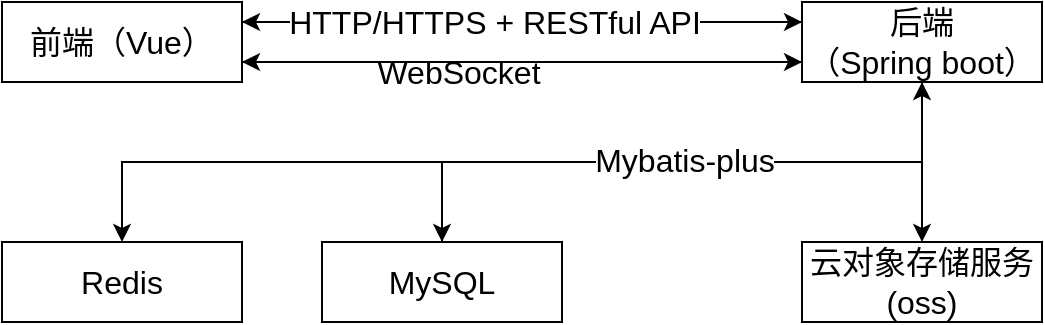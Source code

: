 <mxfile version="28.1.2">
  <diagram name="第 1 页" id="yvDLgVZ0bPGLVIf_ZKy3">
    <mxGraphModel dx="776" dy="1138" grid="1" gridSize="10" guides="1" tooltips="1" connect="1" arrows="1" fold="1" page="1" pageScale="1" pageWidth="5000" pageHeight="5000" math="0" shadow="0">
      <root>
        <mxCell id="0" />
        <mxCell id="1" parent="0" />
        <mxCell id="37kxFl0U3xl3aG4i3_oE-4" style="edgeStyle=orthogonalEdgeStyle;rounded=0;orthogonalLoop=1;jettySize=auto;html=1;entryX=0;entryY=0.75;entryDx=0;entryDy=0;fontSize=16;" edge="1" parent="1" source="37kxFl0U3xl3aG4i3_oE-1" target="37kxFl0U3xl3aG4i3_oE-2">
          <mxGeometry relative="1" as="geometry">
            <Array as="points">
              <mxPoint x="320" y="150" />
              <mxPoint x="320" y="150" />
            </Array>
          </mxGeometry>
        </mxCell>
        <mxCell id="37kxFl0U3xl3aG4i3_oE-6" value="WebSocket" style="edgeLabel;html=1;align=center;verticalAlign=middle;resizable=0;points=[];fontSize=16;" vertex="1" connectable="0" parent="37kxFl0U3xl3aG4i3_oE-4">
          <mxGeometry x="-0.229" y="-5" relative="1" as="geometry">
            <mxPoint as="offset" />
          </mxGeometry>
        </mxCell>
        <mxCell id="37kxFl0U3xl3aG4i3_oE-10" style="edgeStyle=orthogonalEdgeStyle;rounded=0;orthogonalLoop=1;jettySize=auto;html=1;entryX=0;entryY=0.25;entryDx=0;entryDy=0;fontSize=16;" edge="1" parent="1" source="37kxFl0U3xl3aG4i3_oE-1" target="37kxFl0U3xl3aG4i3_oE-2">
          <mxGeometry relative="1" as="geometry">
            <Array as="points">
              <mxPoint x="310" y="130" />
              <mxPoint x="310" y="130" />
            </Array>
          </mxGeometry>
        </mxCell>
        <mxCell id="37kxFl0U3xl3aG4i3_oE-1" value="前端（Vue）" style="rounded=0;whiteSpace=wrap;html=1;fontSize=16;" vertex="1" parent="1">
          <mxGeometry x="120" y="120" width="120" height="40" as="geometry" />
        </mxCell>
        <mxCell id="37kxFl0U3xl3aG4i3_oE-3" style="edgeStyle=orthogonalEdgeStyle;rounded=0;orthogonalLoop=1;jettySize=auto;html=1;entryX=1;entryY=0.25;entryDx=0;entryDy=0;fontSize=16;" edge="1" parent="1" source="37kxFl0U3xl3aG4i3_oE-2" target="37kxFl0U3xl3aG4i3_oE-1">
          <mxGeometry relative="1" as="geometry">
            <Array as="points">
              <mxPoint x="450" y="130" />
              <mxPoint x="450" y="130" />
            </Array>
          </mxGeometry>
        </mxCell>
        <mxCell id="37kxFl0U3xl3aG4i3_oE-5" value="HTTP/HTTPS + RESTful API" style="edgeLabel;html=1;align=center;verticalAlign=middle;resizable=0;points=[];fontSize=16;" vertex="1" connectable="0" parent="37kxFl0U3xl3aG4i3_oE-3">
          <mxGeometry x="0.1" relative="1" as="geometry">
            <mxPoint as="offset" />
          </mxGeometry>
        </mxCell>
        <mxCell id="37kxFl0U3xl3aG4i3_oE-9" style="edgeStyle=orthogonalEdgeStyle;rounded=0;orthogonalLoop=1;jettySize=auto;html=1;entryX=1;entryY=0.75;entryDx=0;entryDy=0;fontSize=16;" edge="1" parent="1" source="37kxFl0U3xl3aG4i3_oE-2" target="37kxFl0U3xl3aG4i3_oE-1">
          <mxGeometry relative="1" as="geometry">
            <Array as="points">
              <mxPoint x="450" y="150" />
              <mxPoint x="450" y="150" />
            </Array>
          </mxGeometry>
        </mxCell>
        <mxCell id="37kxFl0U3xl3aG4i3_oE-11" style="edgeStyle=orthogonalEdgeStyle;rounded=0;orthogonalLoop=1;jettySize=auto;html=1;entryX=0.5;entryY=0;entryDx=0;entryDy=0;fontSize=16;" edge="1" parent="1" source="37kxFl0U3xl3aG4i3_oE-2" target="37kxFl0U3xl3aG4i3_oE-8">
          <mxGeometry relative="1" as="geometry">
            <Array as="points">
              <mxPoint x="580" y="200" />
              <mxPoint x="340" y="200" />
            </Array>
          </mxGeometry>
        </mxCell>
        <mxCell id="37kxFl0U3xl3aG4i3_oE-15" style="edgeStyle=orthogonalEdgeStyle;rounded=0;orthogonalLoop=1;jettySize=auto;html=1;entryX=0.5;entryY=0;entryDx=0;entryDy=0;fontSize=16;" edge="1" parent="1" source="37kxFl0U3xl3aG4i3_oE-2" target="37kxFl0U3xl3aG4i3_oE-14">
          <mxGeometry relative="1" as="geometry">
            <Array as="points">
              <mxPoint x="580" y="200" />
              <mxPoint x="180" y="200" />
            </Array>
          </mxGeometry>
        </mxCell>
        <mxCell id="37kxFl0U3xl3aG4i3_oE-18" style="edgeStyle=orthogonalEdgeStyle;rounded=0;orthogonalLoop=1;jettySize=auto;html=1;fontSize=16;" edge="1" parent="1" source="37kxFl0U3xl3aG4i3_oE-2" target="37kxFl0U3xl3aG4i3_oE-17">
          <mxGeometry relative="1" as="geometry" />
        </mxCell>
        <mxCell id="37kxFl0U3xl3aG4i3_oE-2" value="后端&lt;div&gt;（Spring boot）&lt;/div&gt;" style="rounded=0;whiteSpace=wrap;html=1;fontSize=16;" vertex="1" parent="1">
          <mxGeometry x="520" y="120" width="120" height="40" as="geometry" />
        </mxCell>
        <mxCell id="37kxFl0U3xl3aG4i3_oE-12" style="edgeStyle=orthogonalEdgeStyle;rounded=0;orthogonalLoop=1;jettySize=auto;html=1;entryX=0.5;entryY=1;entryDx=0;entryDy=0;fontSize=16;" edge="1" parent="1" source="37kxFl0U3xl3aG4i3_oE-8" target="37kxFl0U3xl3aG4i3_oE-2">
          <mxGeometry relative="1" as="geometry">
            <Array as="points">
              <mxPoint x="340" y="200" />
              <mxPoint x="580" y="200" />
            </Array>
          </mxGeometry>
        </mxCell>
        <mxCell id="37kxFl0U3xl3aG4i3_oE-13" value="Mybatis-plus" style="edgeLabel;html=1;align=center;verticalAlign=middle;resizable=0;points=[];fontSize=16;" vertex="1" connectable="0" parent="37kxFl0U3xl3aG4i3_oE-12">
          <mxGeometry x="0.006" y="1" relative="1" as="geometry">
            <mxPoint as="offset" />
          </mxGeometry>
        </mxCell>
        <mxCell id="37kxFl0U3xl3aG4i3_oE-8" value="MySQL" style="rounded=0;whiteSpace=wrap;html=1;fontSize=16;" vertex="1" parent="1">
          <mxGeometry x="280" y="240" width="120" height="40" as="geometry" />
        </mxCell>
        <mxCell id="37kxFl0U3xl3aG4i3_oE-14" value="Redis" style="rounded=0;whiteSpace=wrap;html=1;fontSize=16;" vertex="1" parent="1">
          <mxGeometry x="120" y="240" width="120" height="40" as="geometry" />
        </mxCell>
        <mxCell id="37kxFl0U3xl3aG4i3_oE-17" value="云对象存储服务&lt;div&gt;(oss)&lt;/div&gt;" style="rounded=0;whiteSpace=wrap;html=1;fontSize=16;" vertex="1" parent="1">
          <mxGeometry x="520" y="240" width="120" height="40" as="geometry" />
        </mxCell>
      </root>
    </mxGraphModel>
  </diagram>
</mxfile>
